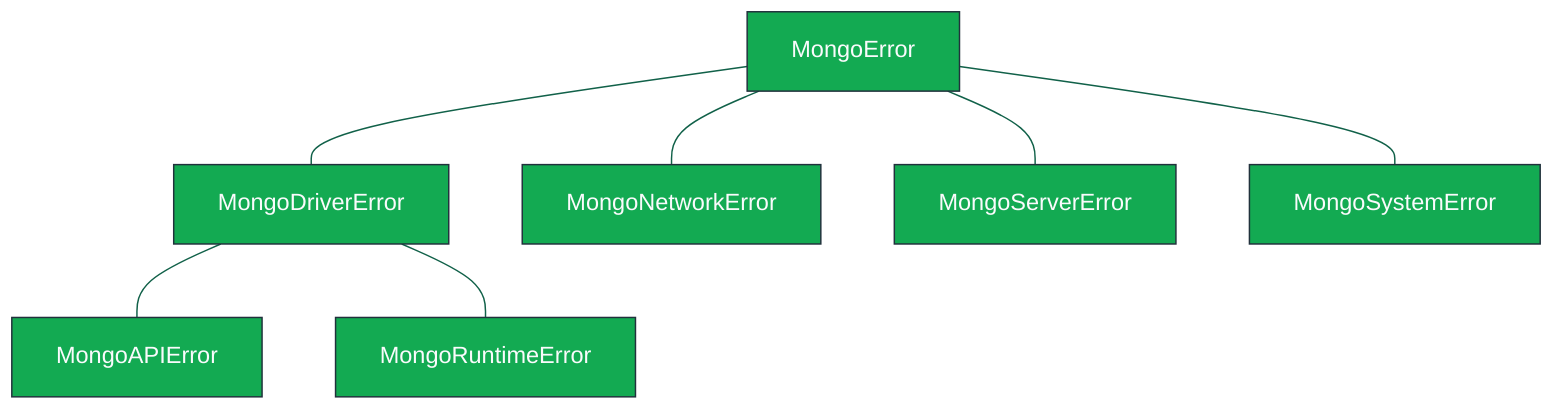 graph TD
    MongoError --- MongoDriverError
    MongoError --- MongoNetworkError
    MongoError --- MongoServerError
    MongoError --- MongoSystemError
    MongoDriverError --- MongoAPIError
    MongoDriverError --- MongoRuntimeError

linkStyle 0 stroke:#116149
linkStyle 1 stroke:#116149
linkStyle 2 stroke:#116149
linkStyle 3 stroke:#116149
linkStyle 4 stroke:#116149
linkStyle 5 stroke:#116149

style MongoError fill:#13aa52,stroke:#21313c,color:#FAFBFC
style MongoSystemError fill:#13aa52,stroke:#21313c,color:#FAFBFC
style MongoNetworkError fill:#13aa52,stroke:#21313c,color:#FAFBFC
style MongoServerError fill:#13aa52,stroke:#21313c,color:#FAFBFC
style MongoDriverError fill:#13aa52,stroke:#21313c,color:#FAFBFC
style MongoAPIError fill:#13aa52,stroke:#21313c,color:#FAFBFC
style MongoRuntimeError fill:#13aa52,stroke:#21313c,color:#FAFBFC